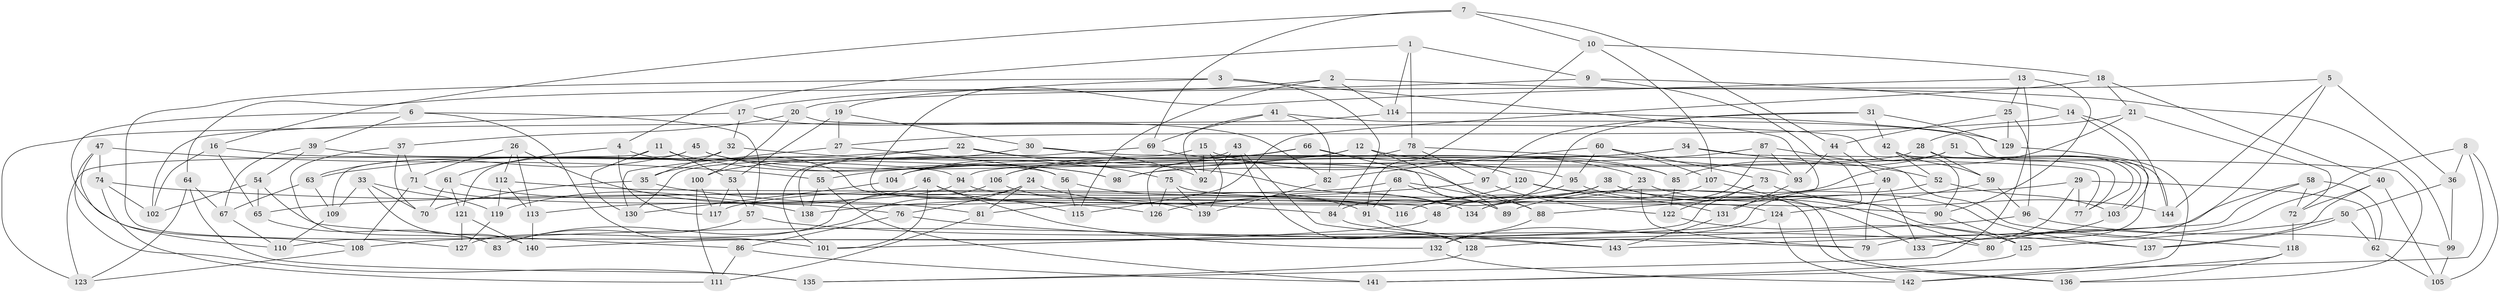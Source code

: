 // Generated by graph-tools (version 1.1) at 2025/11/02/27/25 16:11:49]
// undirected, 144 vertices, 288 edges
graph export_dot {
graph [start="1"]
  node [color=gray90,style=filled];
  1;
  2;
  3;
  4;
  5;
  6;
  7;
  8;
  9;
  10;
  11;
  12;
  13;
  14;
  15;
  16;
  17;
  18;
  19;
  20;
  21;
  22;
  23;
  24;
  25;
  26;
  27;
  28;
  29;
  30;
  31;
  32;
  33;
  34;
  35;
  36;
  37;
  38;
  39;
  40;
  41;
  42;
  43;
  44;
  45;
  46;
  47;
  48;
  49;
  50;
  51;
  52;
  53;
  54;
  55;
  56;
  57;
  58;
  59;
  60;
  61;
  62;
  63;
  64;
  65;
  66;
  67;
  68;
  69;
  70;
  71;
  72;
  73;
  74;
  75;
  76;
  77;
  78;
  79;
  80;
  81;
  82;
  83;
  84;
  85;
  86;
  87;
  88;
  89;
  90;
  91;
  92;
  93;
  94;
  95;
  96;
  97;
  98;
  99;
  100;
  101;
  102;
  103;
  104;
  105;
  106;
  107;
  108;
  109;
  110;
  111;
  112;
  113;
  114;
  115;
  116;
  117;
  118;
  119;
  120;
  121;
  122;
  123;
  124;
  125;
  126;
  127;
  128;
  129;
  130;
  131;
  132;
  133;
  134;
  135;
  136;
  137;
  138;
  139;
  140;
  141;
  142;
  143;
  144;
  1 -- 4;
  1 -- 114;
  1 -- 78;
  1 -- 9;
  2 -- 99;
  2 -- 17;
  2 -- 114;
  2 -- 115;
  3 -- 19;
  3 -- 127;
  3 -- 84;
  3 -- 88;
  4 -- 116;
  4 -- 61;
  4 -- 117;
  5 -- 36;
  5 -- 144;
  5 -- 20;
  5 -- 80;
  6 -- 101;
  6 -- 108;
  6 -- 39;
  6 -- 57;
  7 -- 44;
  7 -- 16;
  7 -- 10;
  7 -- 69;
  8 -- 80;
  8 -- 36;
  8 -- 105;
  8 -- 141;
  9 -- 64;
  9 -- 131;
  9 -- 14;
  10 -- 91;
  10 -- 18;
  10 -- 107;
  11 -- 53;
  11 -- 98;
  11 -- 130;
  11 -- 123;
  12 -- 85;
  12 -- 55;
  12 -- 104;
  12 -- 89;
  13 -- 90;
  13 -- 48;
  13 -- 25;
  13 -- 135;
  14 -- 27;
  14 -- 103;
  14 -- 144;
  15 -- 139;
  15 -- 92;
  15 -- 23;
  15 -- 130;
  16 -- 102;
  16 -- 65;
  16 -- 94;
  17 -- 82;
  17 -- 32;
  17 -- 102;
  18 -- 40;
  18 -- 115;
  18 -- 21;
  19 -- 27;
  19 -- 53;
  19 -- 30;
  20 -- 37;
  20 -- 100;
  20 -- 90;
  21 -- 28;
  21 -- 72;
  21 -- 134;
  22 -- 101;
  22 -- 63;
  22 -- 75;
  22 -- 85;
  23 -- 79;
  23 -- 137;
  23 -- 48;
  24 -- 81;
  24 -- 76;
  24 -- 134;
  24 -- 83;
  25 -- 129;
  25 -- 44;
  25 -- 96;
  26 -- 112;
  26 -- 113;
  26 -- 81;
  26 -- 71;
  27 -- 56;
  27 -- 130;
  28 -- 77;
  28 -- 104;
  28 -- 59;
  29 -- 79;
  29 -- 62;
  29 -- 65;
  29 -- 77;
  30 -- 77;
  30 -- 92;
  30 -- 35;
  31 -- 129;
  31 -- 84;
  31 -- 97;
  31 -- 42;
  32 -- 134;
  32 -- 121;
  32 -- 35;
  33 -- 119;
  33 -- 109;
  33 -- 140;
  33 -- 70;
  34 -- 106;
  34 -- 94;
  34 -- 136;
  34 -- 52;
  35 -- 70;
  35 -- 84;
  36 -- 99;
  36 -- 50;
  37 -- 71;
  37 -- 70;
  37 -- 83;
  38 -- 48;
  38 -- 137;
  38 -- 81;
  38 -- 80;
  39 -- 56;
  39 -- 67;
  39 -- 54;
  40 -- 137;
  40 -- 72;
  40 -- 105;
  41 -- 144;
  41 -- 82;
  41 -- 92;
  41 -- 69;
  42 -- 77;
  42 -- 52;
  42 -- 59;
  43 -- 92;
  43 -- 104;
  43 -- 128;
  43 -- 143;
  44 -- 49;
  44 -- 93;
  45 -- 98;
  45 -- 88;
  45 -- 109;
  45 -- 63;
  46 -- 115;
  46 -- 101;
  46 -- 132;
  46 -- 119;
  47 -- 135;
  47 -- 74;
  47 -- 55;
  47 -- 110;
  48 -- 101;
  49 -- 133;
  49 -- 89;
  49 -- 79;
  50 -- 125;
  50 -- 137;
  50 -- 62;
  51 -- 133;
  51 -- 85;
  51 -- 98;
  51 -- 103;
  52 -- 140;
  52 -- 103;
  53 -- 57;
  53 -- 117;
  54 -- 65;
  54 -- 86;
  54 -- 102;
  55 -- 138;
  55 -- 141;
  56 -- 91;
  56 -- 115;
  57 -- 80;
  57 -- 83;
  58 -- 128;
  58 -- 72;
  58 -- 143;
  58 -- 62;
  59 -- 124;
  59 -- 96;
  60 -- 73;
  60 -- 107;
  60 -- 95;
  60 -- 82;
  61 -- 70;
  61 -- 138;
  61 -- 121;
  62 -- 105;
  63 -- 67;
  63 -- 109;
  64 -- 67;
  64 -- 123;
  64 -- 135;
  65 -- 83;
  66 -- 89;
  66 -- 120;
  66 -- 106;
  66 -- 100;
  67 -- 110;
  68 -- 89;
  68 -- 117;
  68 -- 88;
  68 -- 91;
  69 -- 95;
  69 -- 138;
  71 -- 76;
  71 -- 108;
  72 -- 118;
  73 -- 122;
  73 -- 144;
  73 -- 110;
  74 -- 111;
  74 -- 102;
  74 -- 126;
  75 -- 139;
  75 -- 126;
  75 -- 90;
  76 -- 79;
  76 -- 86;
  78 -- 126;
  78 -- 93;
  78 -- 97;
  81 -- 111;
  82 -- 139;
  84 -- 143;
  85 -- 122;
  86 -- 111;
  86 -- 141;
  87 -- 93;
  87 -- 98;
  87 -- 118;
  87 -- 134;
  88 -- 132;
  90 -- 125;
  91 -- 128;
  93 -- 131;
  94 -- 124;
  94 -- 113;
  95 -- 116;
  95 -- 133;
  96 -- 99;
  96 -- 108;
  97 -- 122;
  97 -- 138;
  99 -- 105;
  100 -- 117;
  100 -- 111;
  103 -- 133;
  104 -- 130;
  106 -- 127;
  106 -- 139;
  107 -- 116;
  107 -- 136;
  108 -- 123;
  109 -- 110;
  112 -- 113;
  112 -- 116;
  112 -- 119;
  113 -- 140;
  114 -- 129;
  114 -- 123;
  118 -- 142;
  118 -- 136;
  119 -- 127;
  120 -- 136;
  120 -- 131;
  120 -- 126;
  121 -- 140;
  121 -- 127;
  122 -- 125;
  124 -- 132;
  124 -- 142;
  125 -- 141;
  128 -- 135;
  129 -- 142;
  131 -- 143;
  132 -- 142;
}
